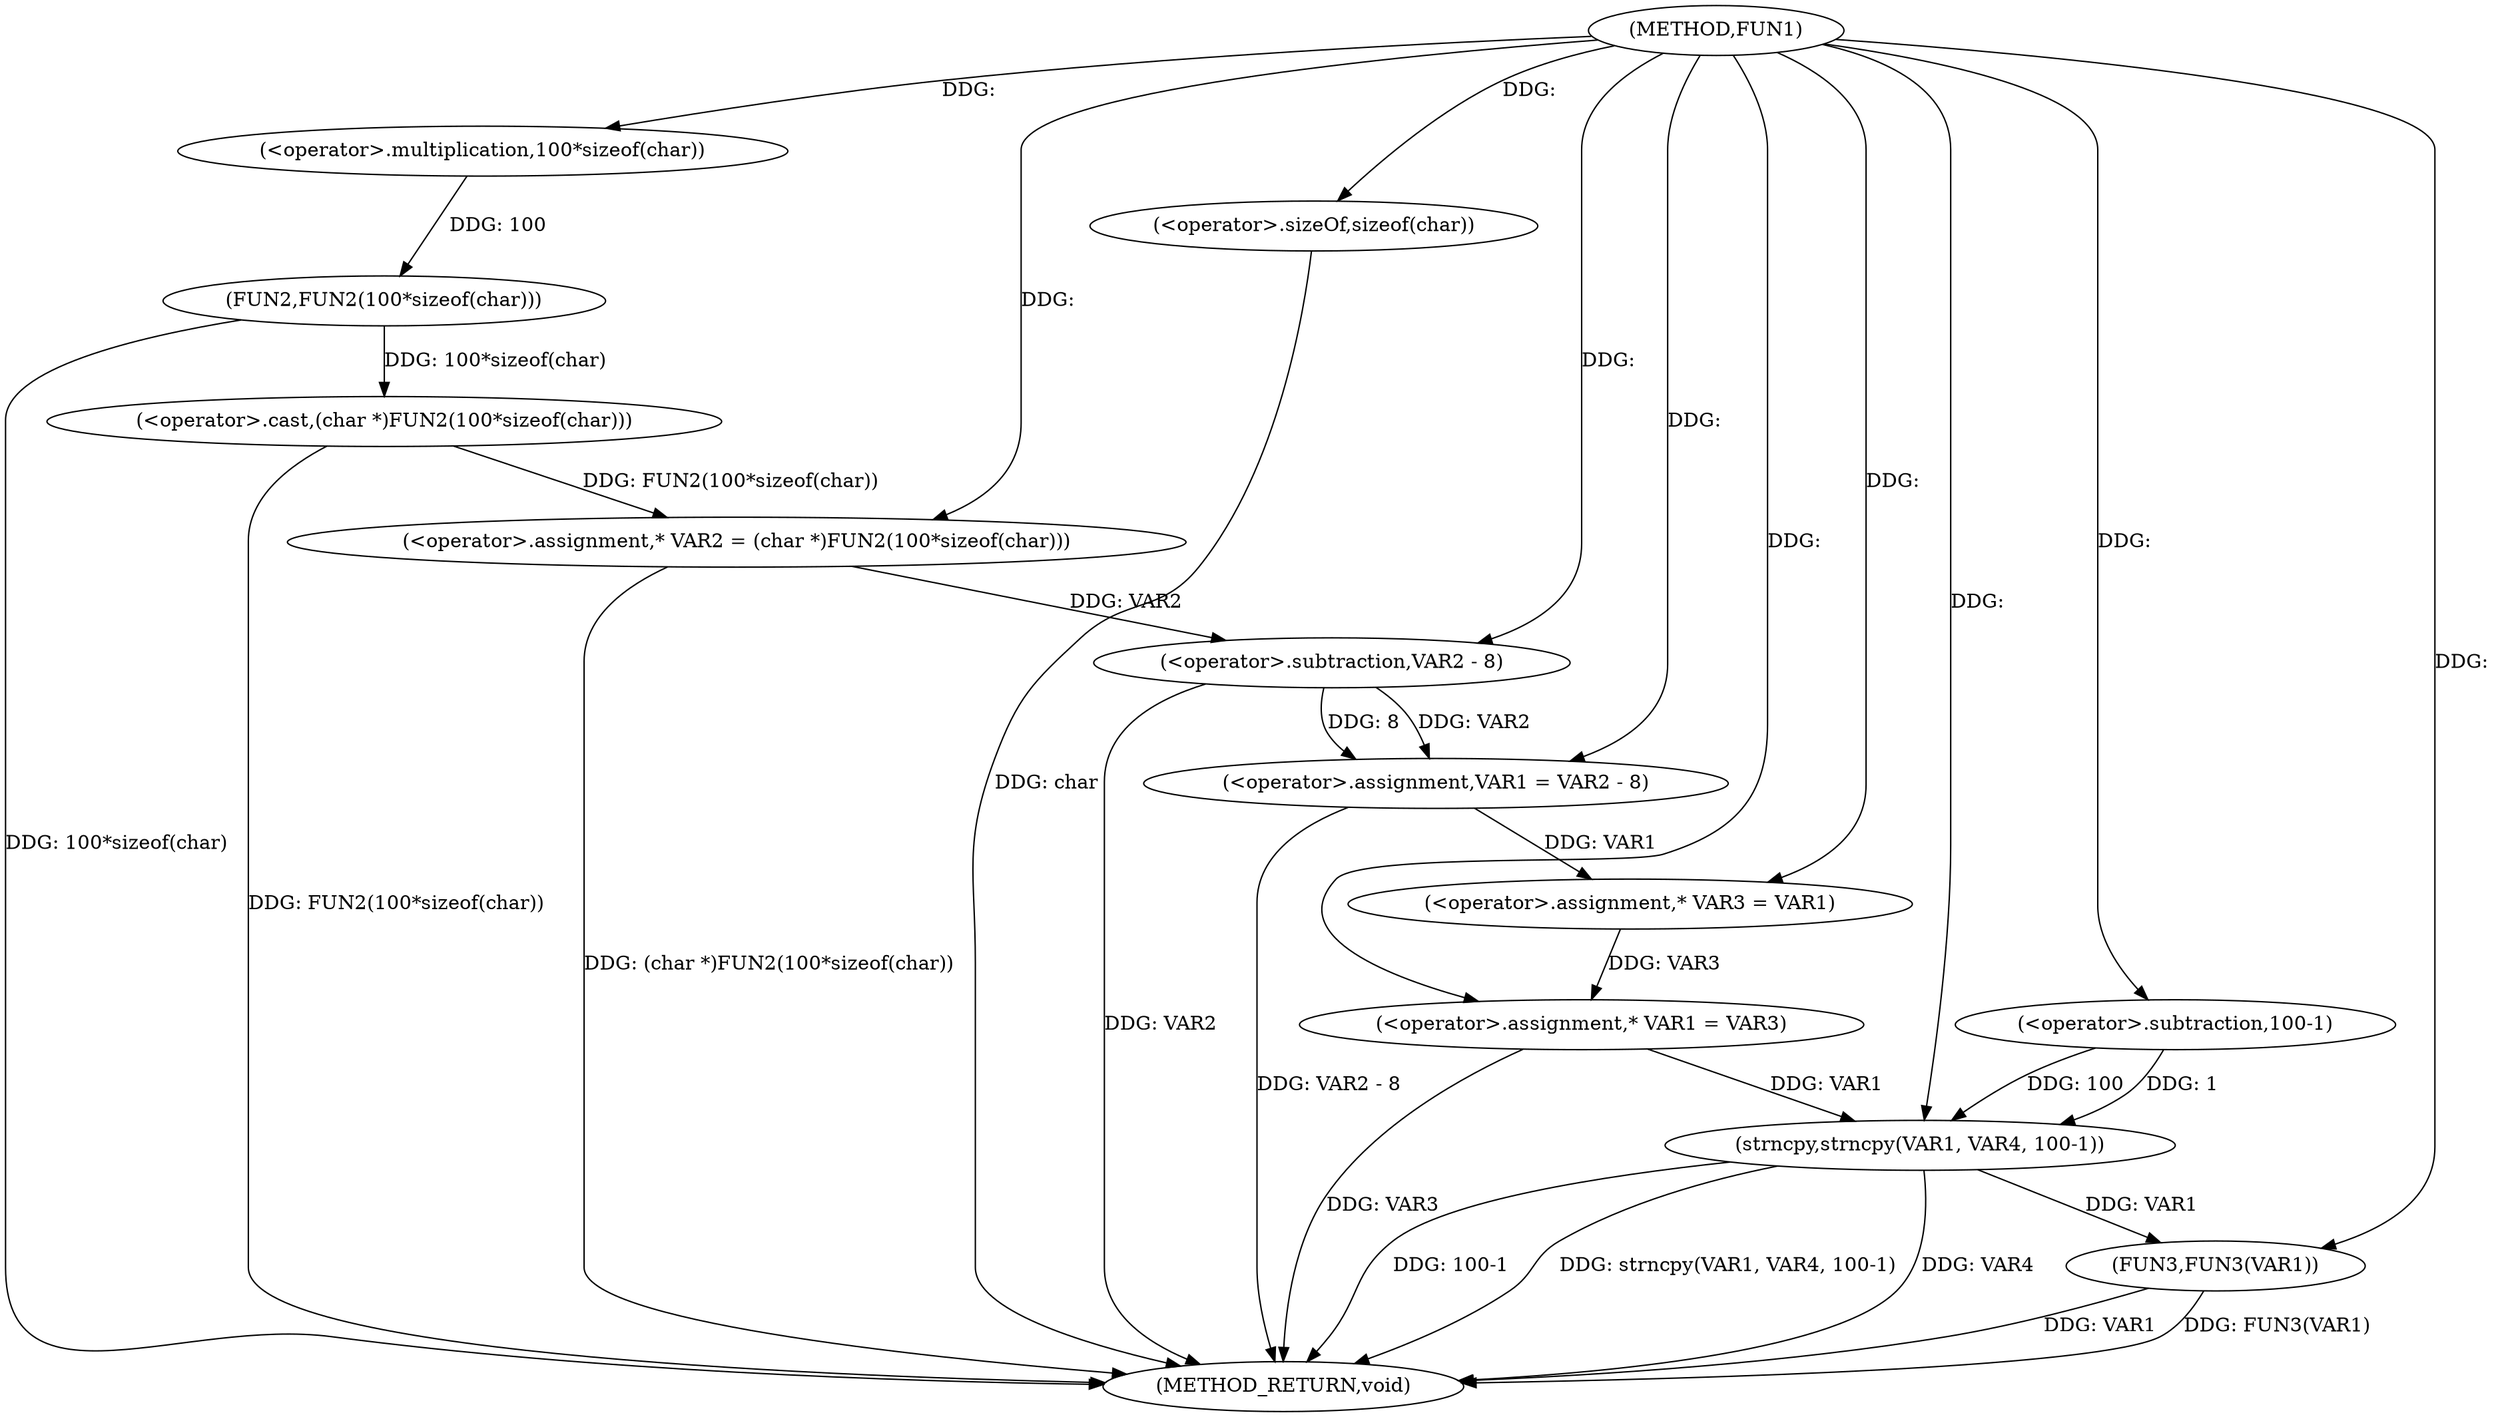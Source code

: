 digraph FUN1 {  
"1000100" [label = "(METHOD,FUN1)" ]
"1000137" [label = "(METHOD_RETURN,void)" ]
"1000104" [label = "(<operator>.assignment,* VAR2 = (char *)FUN2(100*sizeof(char)))" ]
"1000106" [label = "(<operator>.cast,(char *)FUN2(100*sizeof(char)))" ]
"1000108" [label = "(FUN2,FUN2(100*sizeof(char)))" ]
"1000109" [label = "(<operator>.multiplication,100*sizeof(char))" ]
"1000111" [label = "(<operator>.sizeOf,sizeof(char))" ]
"1000113" [label = "(<operator>.assignment,VAR1 = VAR2 - 8)" ]
"1000115" [label = "(<operator>.subtraction,VAR2 - 8)" ]
"1000120" [label = "(<operator>.assignment,* VAR3 = VAR1)" ]
"1000124" [label = "(<operator>.assignment,* VAR1 = VAR3)" ]
"1000129" [label = "(strncpy,strncpy(VAR1, VAR4, 100-1))" ]
"1000132" [label = "(<operator>.subtraction,100-1)" ]
"1000135" [label = "(FUN3,FUN3(VAR1))" ]
  "1000124" -> "1000137"  [ label = "DDG: VAR3"] 
  "1000106" -> "1000137"  [ label = "DDG: FUN2(100*sizeof(char))"] 
  "1000129" -> "1000137"  [ label = "DDG: 100-1"] 
  "1000129" -> "1000137"  [ label = "DDG: strncpy(VAR1, VAR4, 100-1)"] 
  "1000113" -> "1000137"  [ label = "DDG: VAR2 - 8"] 
  "1000111" -> "1000137"  [ label = "DDG: char"] 
  "1000135" -> "1000137"  [ label = "DDG: VAR1"] 
  "1000135" -> "1000137"  [ label = "DDG: FUN3(VAR1)"] 
  "1000115" -> "1000137"  [ label = "DDG: VAR2"] 
  "1000104" -> "1000137"  [ label = "DDG: (char *)FUN2(100*sizeof(char))"] 
  "1000108" -> "1000137"  [ label = "DDG: 100*sizeof(char)"] 
  "1000129" -> "1000137"  [ label = "DDG: VAR4"] 
  "1000106" -> "1000104"  [ label = "DDG: FUN2(100*sizeof(char))"] 
  "1000100" -> "1000104"  [ label = "DDG: "] 
  "1000108" -> "1000106"  [ label = "DDG: 100*sizeof(char)"] 
  "1000109" -> "1000108"  [ label = "DDG: 100"] 
  "1000100" -> "1000109"  [ label = "DDG: "] 
  "1000100" -> "1000111"  [ label = "DDG: "] 
  "1000115" -> "1000113"  [ label = "DDG: VAR2"] 
  "1000115" -> "1000113"  [ label = "DDG: 8"] 
  "1000100" -> "1000113"  [ label = "DDG: "] 
  "1000104" -> "1000115"  [ label = "DDG: VAR2"] 
  "1000100" -> "1000115"  [ label = "DDG: "] 
  "1000113" -> "1000120"  [ label = "DDG: VAR1"] 
  "1000100" -> "1000120"  [ label = "DDG: "] 
  "1000120" -> "1000124"  [ label = "DDG: VAR3"] 
  "1000100" -> "1000124"  [ label = "DDG: "] 
  "1000124" -> "1000129"  [ label = "DDG: VAR1"] 
  "1000100" -> "1000129"  [ label = "DDG: "] 
  "1000132" -> "1000129"  [ label = "DDG: 100"] 
  "1000132" -> "1000129"  [ label = "DDG: 1"] 
  "1000100" -> "1000132"  [ label = "DDG: "] 
  "1000129" -> "1000135"  [ label = "DDG: VAR1"] 
  "1000100" -> "1000135"  [ label = "DDG: "] 
}
